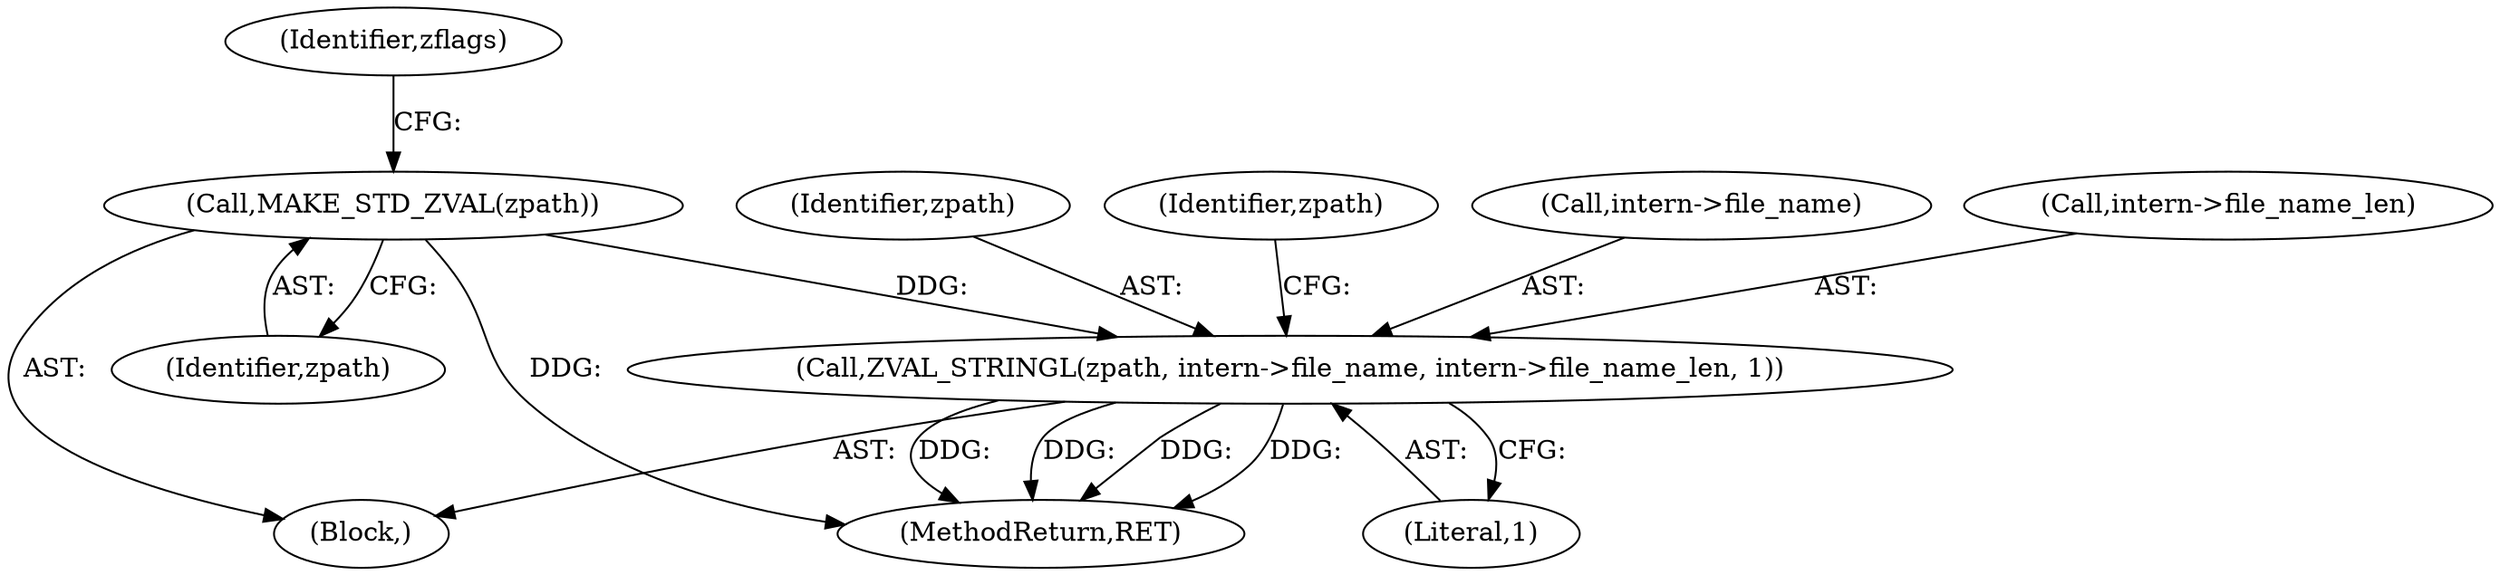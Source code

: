 digraph "0_php-src_7245bff300d3fa8bacbef7897ff080a6f1c23eba?w=1_18@pointer" {
"1000133" [label="(Call,ZVAL_STRINGL(zpath, intern->file_name, intern->file_name_len, 1))"];
"1000126" [label="(Call,MAKE_STD_ZVAL(zpath))"];
"1000129" [label="(Identifier,zflags)"];
"1000138" [label="(Call,intern->file_name_len)"];
"1000272" [label="(MethodReturn,RET)"];
"1000103" [label="(Block,)"];
"1000134" [label="(Identifier,zpath)"];
"1000133" [label="(Call,ZVAL_STRINGL(zpath, intern->file_name, intern->file_name_len, 1))"];
"1000126" [label="(Call,MAKE_STD_ZVAL(zpath))"];
"1000144" [label="(Identifier,zpath)"];
"1000127" [label="(Identifier,zpath)"];
"1000141" [label="(Literal,1)"];
"1000135" [label="(Call,intern->file_name)"];
"1000133" -> "1000103"  [label="AST: "];
"1000133" -> "1000141"  [label="CFG: "];
"1000134" -> "1000133"  [label="AST: "];
"1000135" -> "1000133"  [label="AST: "];
"1000138" -> "1000133"  [label="AST: "];
"1000141" -> "1000133"  [label="AST: "];
"1000144" -> "1000133"  [label="CFG: "];
"1000133" -> "1000272"  [label="DDG: "];
"1000133" -> "1000272"  [label="DDG: "];
"1000133" -> "1000272"  [label="DDG: "];
"1000133" -> "1000272"  [label="DDG: "];
"1000126" -> "1000133"  [label="DDG: "];
"1000126" -> "1000103"  [label="AST: "];
"1000126" -> "1000127"  [label="CFG: "];
"1000127" -> "1000126"  [label="AST: "];
"1000129" -> "1000126"  [label="CFG: "];
"1000126" -> "1000272"  [label="DDG: "];
}
